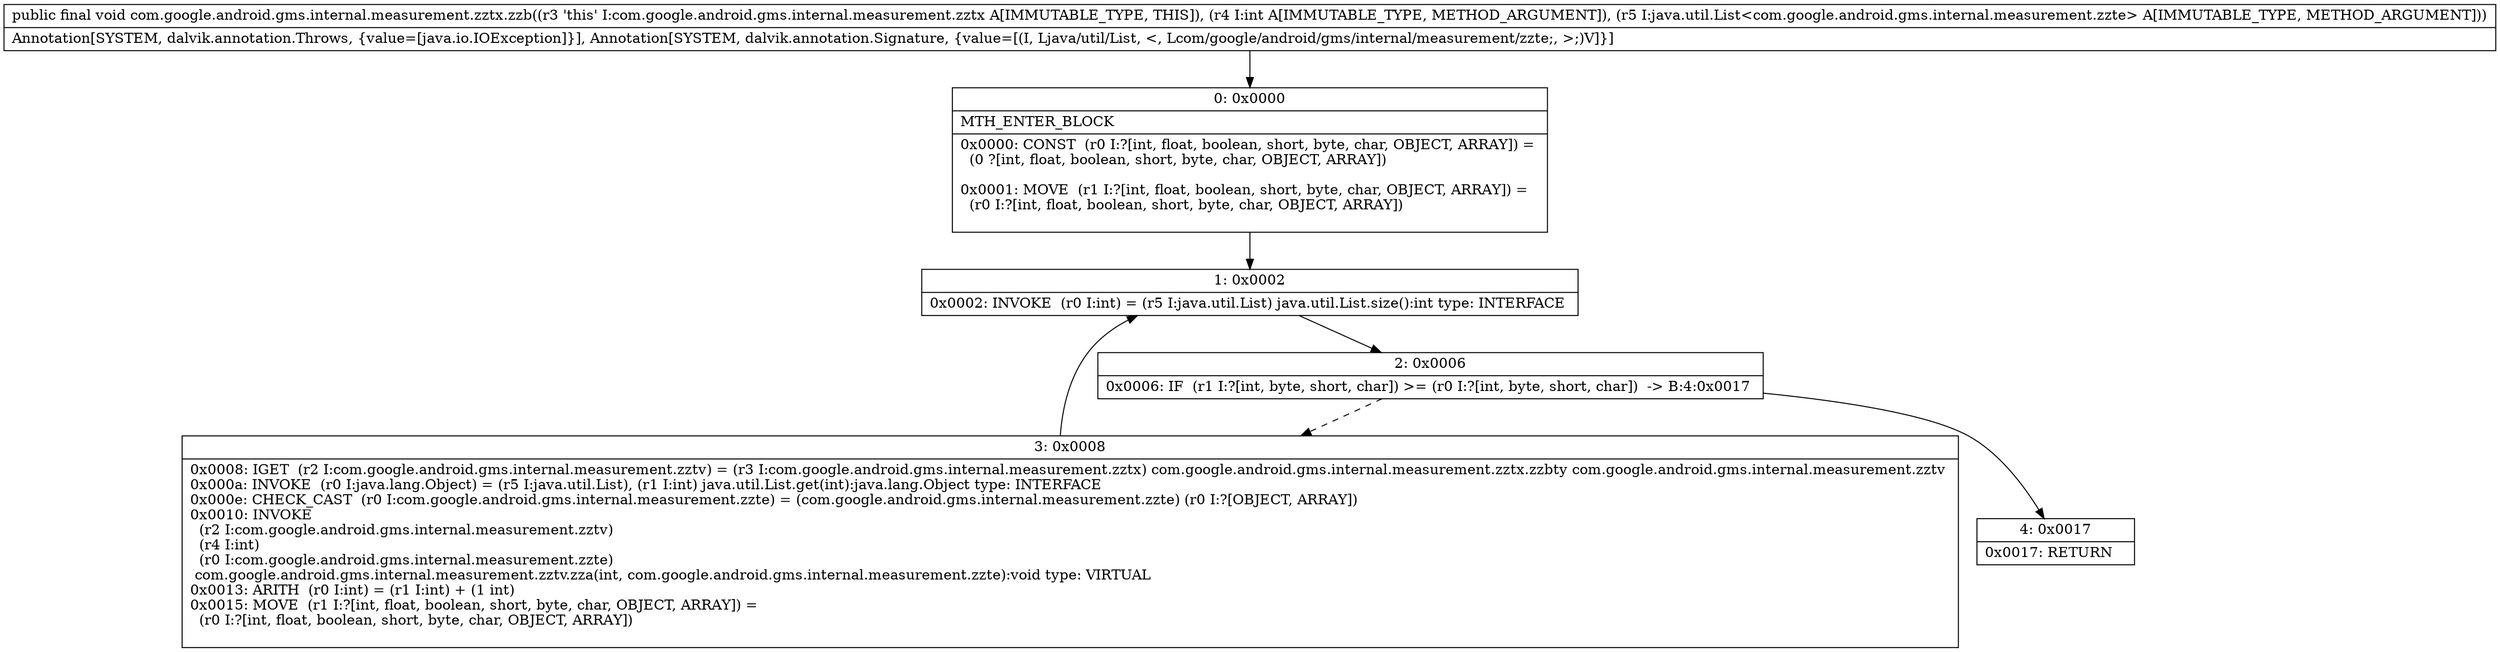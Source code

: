 digraph "CFG forcom.google.android.gms.internal.measurement.zztx.zzb(ILjava\/util\/List;)V" {
Node_0 [shape=record,label="{0\:\ 0x0000|MTH_ENTER_BLOCK\l|0x0000: CONST  (r0 I:?[int, float, boolean, short, byte, char, OBJECT, ARRAY]) = \l  (0 ?[int, float, boolean, short, byte, char, OBJECT, ARRAY])\l \l0x0001: MOVE  (r1 I:?[int, float, boolean, short, byte, char, OBJECT, ARRAY]) = \l  (r0 I:?[int, float, boolean, short, byte, char, OBJECT, ARRAY])\l \l}"];
Node_1 [shape=record,label="{1\:\ 0x0002|0x0002: INVOKE  (r0 I:int) = (r5 I:java.util.List) java.util.List.size():int type: INTERFACE \l}"];
Node_2 [shape=record,label="{2\:\ 0x0006|0x0006: IF  (r1 I:?[int, byte, short, char]) \>= (r0 I:?[int, byte, short, char])  \-\> B:4:0x0017 \l}"];
Node_3 [shape=record,label="{3\:\ 0x0008|0x0008: IGET  (r2 I:com.google.android.gms.internal.measurement.zztv) = (r3 I:com.google.android.gms.internal.measurement.zztx) com.google.android.gms.internal.measurement.zztx.zzbty com.google.android.gms.internal.measurement.zztv \l0x000a: INVOKE  (r0 I:java.lang.Object) = (r5 I:java.util.List), (r1 I:int) java.util.List.get(int):java.lang.Object type: INTERFACE \l0x000e: CHECK_CAST  (r0 I:com.google.android.gms.internal.measurement.zzte) = (com.google.android.gms.internal.measurement.zzte) (r0 I:?[OBJECT, ARRAY]) \l0x0010: INVOKE  \l  (r2 I:com.google.android.gms.internal.measurement.zztv)\l  (r4 I:int)\l  (r0 I:com.google.android.gms.internal.measurement.zzte)\l com.google.android.gms.internal.measurement.zztv.zza(int, com.google.android.gms.internal.measurement.zzte):void type: VIRTUAL \l0x0013: ARITH  (r0 I:int) = (r1 I:int) + (1 int) \l0x0015: MOVE  (r1 I:?[int, float, boolean, short, byte, char, OBJECT, ARRAY]) = \l  (r0 I:?[int, float, boolean, short, byte, char, OBJECT, ARRAY])\l \l}"];
Node_4 [shape=record,label="{4\:\ 0x0017|0x0017: RETURN   \l}"];
MethodNode[shape=record,label="{public final void com.google.android.gms.internal.measurement.zztx.zzb((r3 'this' I:com.google.android.gms.internal.measurement.zztx A[IMMUTABLE_TYPE, THIS]), (r4 I:int A[IMMUTABLE_TYPE, METHOD_ARGUMENT]), (r5 I:java.util.List\<com.google.android.gms.internal.measurement.zzte\> A[IMMUTABLE_TYPE, METHOD_ARGUMENT]))  | Annotation[SYSTEM, dalvik.annotation.Throws, \{value=[java.io.IOException]\}], Annotation[SYSTEM, dalvik.annotation.Signature, \{value=[(I, Ljava\/util\/List, \<, Lcom\/google\/android\/gms\/internal\/measurement\/zzte;, \>;)V]\}]\l}"];
MethodNode -> Node_0;
Node_0 -> Node_1;
Node_1 -> Node_2;
Node_2 -> Node_3[style=dashed];
Node_2 -> Node_4;
Node_3 -> Node_1;
}

